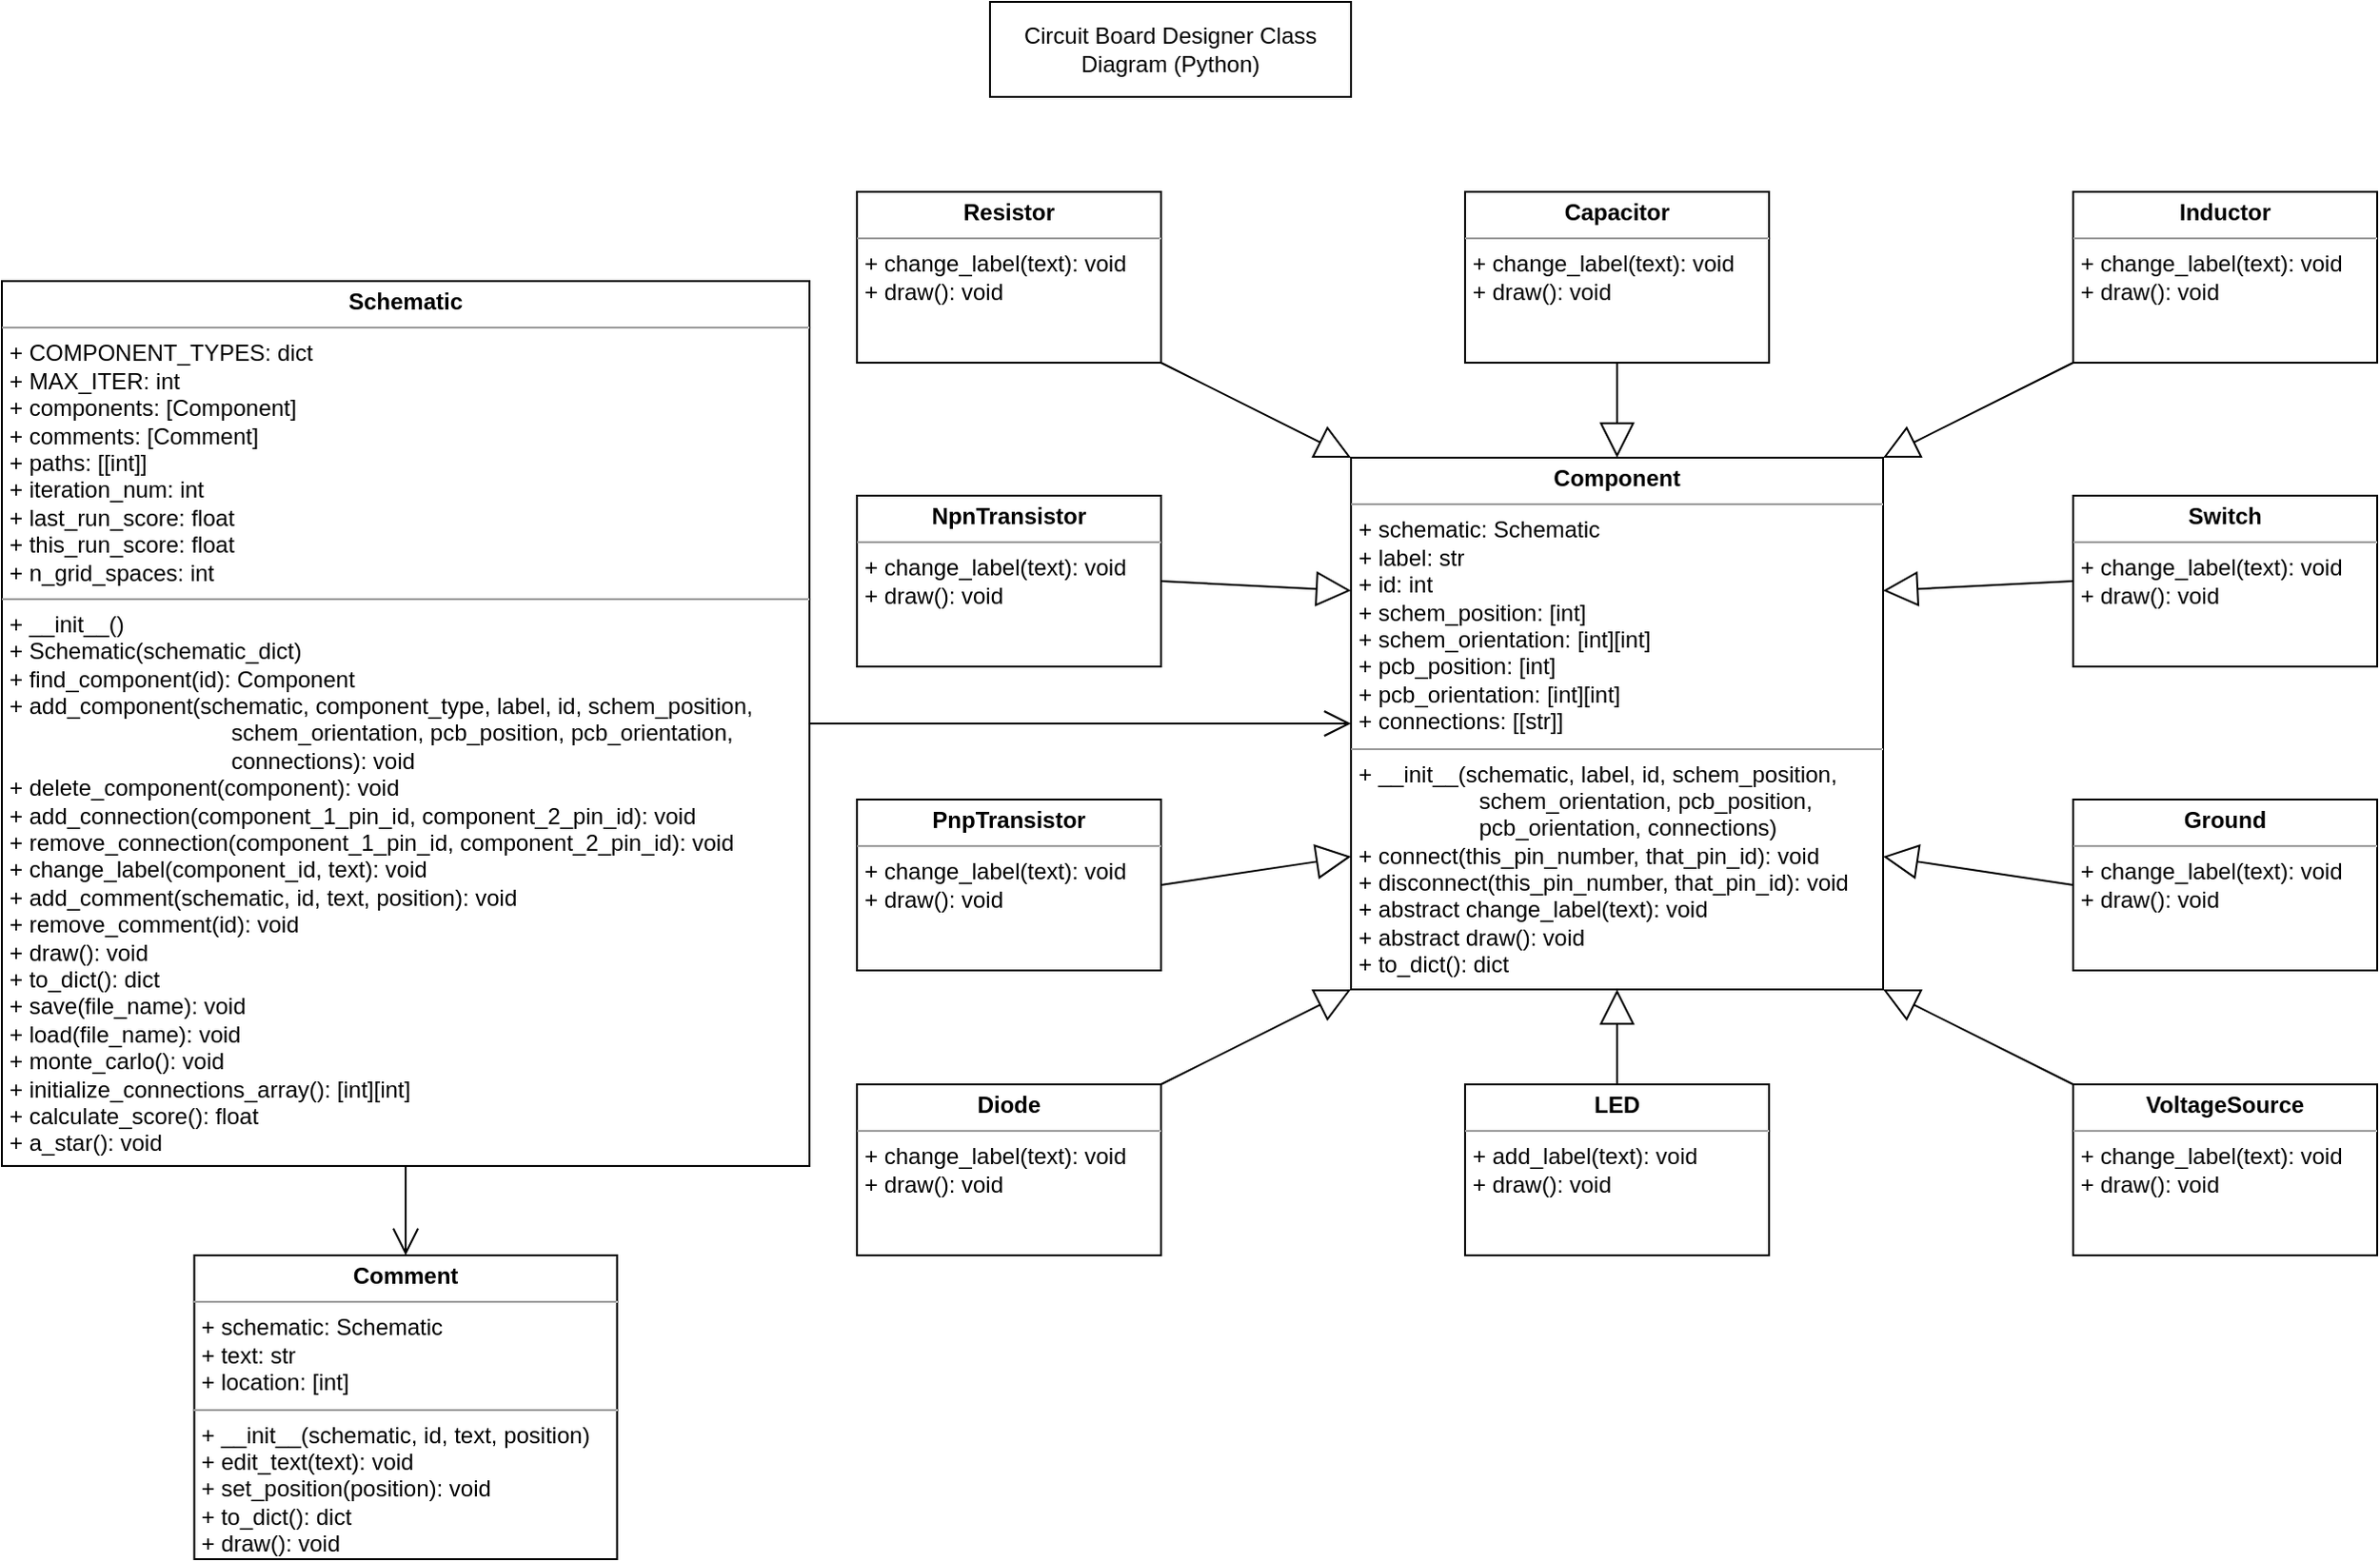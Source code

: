 <mxfile version="14.4.3" type="device"><diagram id="xsWnLA2NbZK4KlJk-8-H" name="Page-1"><mxGraphModel dx="-212" dy="786" grid="1" gridSize="10" guides="1" tooltips="1" connect="1" arrows="1" fold="1" page="1" pageScale="1" pageWidth="850" pageHeight="1100" math="0" shadow="0"><root><mxCell id="0"/><mxCell id="1" parent="0"/><mxCell id="S9mcAk_hW2MHrrXe7dgP-1" value="&lt;p style=&quot;margin: 0px ; margin-top: 4px ; text-align: center&quot;&gt;&lt;b&gt;Schematic&lt;/b&gt;&lt;/p&gt;&lt;hr size=&quot;1&quot;&gt;&lt;p style=&quot;margin: 0px ; margin-left: 4px&quot;&gt;+ COMPONENT_TYPES: dict&lt;br&gt;&lt;/p&gt;&lt;p style=&quot;margin: 0px ; margin-left: 4px&quot;&gt;+ MAX_ITER: int&lt;br&gt;&lt;/p&gt;&lt;p style=&quot;margin: 0px ; margin-left: 4px&quot;&gt;+ components: [Component]&lt;/p&gt;&lt;p style=&quot;margin: 0px ; margin-left: 4px&quot;&gt;+ comments: [Comment]&lt;/p&gt;&lt;p style=&quot;margin: 0px ; margin-left: 4px&quot;&gt;+ paths: [[int]]&lt;/p&gt;&lt;p style=&quot;margin: 0px ; margin-left: 4px&quot;&gt;+ iteration_num: int&lt;/p&gt;&lt;p style=&quot;margin: 0px ; margin-left: 4px&quot;&gt;+ last_run_score: float&lt;/p&gt;&lt;p style=&quot;margin: 0px ; margin-left: 4px&quot;&gt;+ this_run_score: float&lt;/p&gt;&lt;p style=&quot;margin: 0px ; margin-left: 4px&quot;&gt;+ n_grid_spaces: int&lt;br&gt;&lt;/p&gt;&lt;hr size=&quot;1&quot;&gt;&lt;p style=&quot;margin: 0px ; margin-left: 4px&quot;&gt;+ __init__()&lt;br&gt;&lt;/p&gt;&lt;p style=&quot;margin: 0px ; margin-left: 4px&quot;&gt;+ Schematic(schematic_dict)&lt;br&gt;&lt;/p&gt;&lt;p style=&quot;margin: 0px ; margin-left: 4px&quot;&gt;+ find_component(id): Component&lt;/p&gt;&lt;p style=&quot;margin: 0px ; margin-left: 4px&quot;&gt;+ add_component(schematic, component_type, label, id, schem_position,&lt;br&gt;&lt;/p&gt;&lt;p style=&quot;margin: 0px ; margin-left: 4px&quot;&gt;&amp;nbsp;&amp;nbsp;&amp;nbsp;&amp;nbsp;&amp;nbsp;&amp;nbsp;&amp;nbsp;&amp;nbsp;&amp;nbsp;&amp;nbsp;&amp;nbsp;&amp;nbsp;&amp;nbsp;&amp;nbsp;&amp;nbsp;&amp;nbsp;&amp;nbsp;&amp;nbsp;&amp;nbsp;&amp;nbsp;&amp;nbsp;&amp;nbsp;&amp;nbsp;&amp;nbsp;&amp;nbsp;&amp;nbsp;&amp;nbsp;&amp;nbsp;&amp;nbsp;&amp;nbsp;&amp;nbsp;&amp;nbsp;&amp;nbsp;&amp;nbsp; schem_orientation, pcb_position, pcb_orientation,&lt;/p&gt;&lt;p style=&quot;margin: 0px ; margin-left: 4px&quot;&gt;&amp;nbsp;&amp;nbsp;&amp;nbsp;&amp;nbsp;&amp;nbsp;&amp;nbsp;&amp;nbsp;&amp;nbsp;&amp;nbsp;&amp;nbsp;&amp;nbsp;&amp;nbsp;&amp;nbsp;&amp;nbsp;&amp;nbsp;&amp;nbsp;&amp;nbsp;&amp;nbsp;&amp;nbsp;&amp;nbsp;&amp;nbsp;&amp;nbsp;&amp;nbsp;&amp;nbsp;&amp;nbsp;&amp;nbsp;&amp;nbsp;&amp;nbsp;&amp;nbsp;&amp;nbsp;&amp;nbsp;&amp;nbsp;&amp;nbsp;&amp;nbsp; connections): void&lt;/p&gt;&lt;p style=&quot;margin: 0px ; margin-left: 4px&quot;&gt;+ delete_component(component): void&lt;/p&gt;&lt;p style=&quot;margin: 0px ; margin-left: 4px&quot;&gt;+ add_connection(component_1_pin_id, component_2_pin_id): void&lt;/p&gt;&lt;p style=&quot;margin: 0px ; margin-left: 4px&quot;&gt;+ remove_connection(component_1_pin_id, component_2_pin_id): void&lt;/p&gt;&lt;p style=&quot;margin: 0px ; margin-left: 4px&quot;&gt;+ change_label(component_id, text): void&lt;/p&gt;&lt;p style=&quot;margin: 0px ; margin-left: 4px&quot;&gt;+ add_comment(schematic, id, text, position): void&lt;/p&gt;&lt;p style=&quot;margin: 0px ; margin-left: 4px&quot;&gt;+ remove_comment(id): void&lt;/p&gt;&lt;p style=&quot;margin: 0px ; margin-left: 4px&quot;&gt;+ draw(): void&lt;/p&gt;&lt;p style=&quot;margin: 0px ; margin-left: 4px&quot;&gt;+ to_dict(): dict&lt;br&gt;&lt;/p&gt;&lt;p style=&quot;margin: 0px ; margin-left: 4px&quot;&gt;+ save(file_name): void&lt;/p&gt;&lt;p style=&quot;margin: 0px ; margin-left: 4px&quot;&gt;+ load(file_name): void&lt;/p&gt;&lt;p style=&quot;margin: 0px ; margin-left: 4px&quot;&gt;+ monte_carlo(): void&lt;/p&gt;&lt;p style=&quot;margin: 0px ; margin-left: 4px&quot;&gt;+ initialize_connections_array(): [int][int]&lt;br&gt;&lt;/p&gt;&lt;p style=&quot;margin: 0px ; margin-left: 4px&quot;&gt;+ calculate_score(): float&lt;br&gt;&lt;/p&gt;&lt;p style=&quot;margin: 0px ; margin-left: 4px&quot;&gt;+ a_star(): void&lt;/p&gt;" style="verticalAlign=top;align=left;overflow=fill;fontSize=12;fontFamily=Helvetica;html=1;" parent="1" vertex="1"><mxGeometry x="1880" y="237.03" width="425" height="465.94" as="geometry"/></mxCell><mxCell id="S9mcAk_hW2MHrrXe7dgP-2" value="&lt;p style=&quot;margin: 0px ; margin-top: 4px ; text-align: center&quot;&gt;&lt;b&gt;Component&lt;/b&gt;&lt;/p&gt;&lt;hr size=&quot;1&quot;&gt;&lt;p style=&quot;margin: 0px ; margin-left: 4px&quot;&gt;+ schematic: Schematic&lt;br&gt;&lt;/p&gt;&lt;p style=&quot;margin: 0px ; margin-left: 4px&quot;&gt;+ label: str&lt;/p&gt;&lt;p style=&quot;margin: 0px ; margin-left: 4px&quot;&gt;+ id: int&lt;/p&gt;&lt;p style=&quot;margin: 0px ; margin-left: 4px&quot;&gt;+ schem_position: [int]&lt;/p&gt;&lt;p style=&quot;margin: 0px ; margin-left: 4px&quot;&gt;+ schem_orientation: [int][int]&lt;/p&gt;&lt;p style=&quot;margin: 0px ; margin-left: 4px&quot;&gt;+ pcb_position: [int]&lt;/p&gt;&lt;p style=&quot;margin: 0px ; margin-left: 4px&quot;&gt;+ pcb_orientation: [int][int]&lt;/p&gt;&lt;p style=&quot;margin: 0px ; margin-left: 4px&quot;&gt;+ connections: [[str]]&lt;/p&gt;&lt;hr size=&quot;1&quot;&gt;&lt;p style=&quot;margin: 0px ; margin-left: 4px&quot;&gt;+ __init__(schematic, label, id, schem_position,&lt;/p&gt;&lt;p style=&quot;margin: 0px ; margin-left: 4px&quot;&gt;&amp;nbsp;&amp;nbsp;&amp;nbsp;&amp;nbsp;&amp;nbsp;&amp;nbsp;&amp;nbsp;&amp;nbsp;&amp;nbsp;&amp;nbsp;&amp;nbsp;&amp;nbsp;&amp;nbsp;&amp;nbsp;&amp;nbsp;&amp;nbsp;&amp;nbsp;&amp;nbsp; schem_orientation, pcb_position,&lt;/p&gt;&lt;p style=&quot;margin: 0px ; margin-left: 4px&quot;&gt;&amp;nbsp;&amp;nbsp;&amp;nbsp;&amp;nbsp;&amp;nbsp;&amp;nbsp;&amp;nbsp;&amp;nbsp;&amp;nbsp;&amp;nbsp;&amp;nbsp;&amp;nbsp;&amp;nbsp;&amp;nbsp;&amp;nbsp;&amp;nbsp;&amp;nbsp;&amp;nbsp; pcb_orientation, connections)&lt;br&gt;&lt;/p&gt;&lt;p style=&quot;margin: 0px ; margin-left: 4px&quot;&gt;+ connect(this_pin_number, that_pin_id): void&lt;/p&gt;&lt;p style=&quot;margin: 0px ; margin-left: 4px&quot;&gt;+ disconnect(this_pin_number, that_pin_id): void&lt;/p&gt;&lt;p style=&quot;margin: 0px ; margin-left: 4px&quot;&gt;+ abstract change_label(text): void&lt;/p&gt;&lt;p style=&quot;margin: 0px ; margin-left: 4px&quot;&gt;+ abstract draw(): void&lt;/p&gt;&lt;p style=&quot;margin: 0px ; margin-left: 4px&quot;&gt;+ to_dict(): dict&lt;br&gt;&lt;/p&gt;" style="verticalAlign=top;align=left;overflow=fill;fontSize=12;fontFamily=Helvetica;html=1;" parent="1" vertex="1"><mxGeometry x="2590" y="330" width="280" height="280" as="geometry"/></mxCell><mxCell id="S9mcAk_hW2MHrrXe7dgP-3" value="&lt;p style=&quot;margin: 0px ; margin-top: 4px ; text-align: center&quot;&gt;&lt;b&gt;Comment&lt;/b&gt;&lt;/p&gt;&lt;hr size=&quot;1&quot;&gt;&lt;p style=&quot;margin: 0px ; margin-left: 4px&quot;&gt;+ schematic: Schematic&lt;/p&gt;&lt;p style=&quot;margin: 0px ; margin-left: 4px&quot;&gt;+ text: str&lt;/p&gt;&lt;p style=&quot;margin: 0px ; margin-left: 4px&quot;&gt;+ location: [int]&lt;/p&gt;&lt;hr size=&quot;1&quot;&gt;&lt;p style=&quot;margin: 0px ; margin-left: 4px&quot;&gt;+ __init__(schematic, id, text, position)&lt;br&gt;&lt;/p&gt;&lt;p style=&quot;margin: 0px ; margin-left: 4px&quot;&gt;+ edit_text(text): void&lt;/p&gt;&lt;p style=&quot;margin: 0px ; margin-left: 4px&quot;&gt;+ set_position(position): void&lt;/p&gt;&lt;p style=&quot;margin: 0px ; margin-left: 4px&quot;&gt;+ to_dict(): dict&lt;br&gt;&lt;/p&gt;&lt;p style=&quot;margin: 0px ; margin-left: 4px&quot;&gt;+ draw(): void&lt;/p&gt;" style="verticalAlign=top;align=left;overflow=fill;fontSize=12;fontFamily=Helvetica;html=1;" parent="1" vertex="1"><mxGeometry x="1981.25" y="750" width="222.5" height="160" as="geometry"/></mxCell><mxCell id="S9mcAk_hW2MHrrXe7dgP-4" value="&lt;p style=&quot;margin: 0px ; margin-top: 4px ; text-align: center&quot;&gt;&lt;b&gt;Capacitor&lt;/b&gt;&lt;/p&gt;&lt;hr size=&quot;1&quot;&gt;&lt;p style=&quot;margin: 0px ; margin-left: 4px&quot;&gt;+ change_label(text): void&lt;/p&gt;&lt;p style=&quot;margin: 0px ; margin-left: 4px&quot;&gt;+ draw(): void&lt;/p&gt;" style="verticalAlign=top;align=left;overflow=fill;fontSize=12;fontFamily=Helvetica;html=1;" parent="1" vertex="1"><mxGeometry x="2650" y="190" width="160" height="90" as="geometry"/></mxCell><mxCell id="S9mcAk_hW2MHrrXe7dgP-5" value="&lt;p style=&quot;margin: 0px ; margin-top: 4px ; text-align: center&quot;&gt;&lt;b&gt;Resistor&lt;/b&gt;&lt;/p&gt;&lt;hr size=&quot;1&quot;&gt;&lt;p style=&quot;margin: 0px ; margin-left: 4px&quot;&gt;+ change_label(text): void&lt;/p&gt;&lt;p style=&quot;margin: 0px ; margin-left: 4px&quot;&gt;+ draw(): void&lt;/p&gt;" style="verticalAlign=top;align=left;overflow=fill;fontSize=12;fontFamily=Helvetica;html=1;" parent="1" vertex="1"><mxGeometry x="2330" y="190" width="160" height="90" as="geometry"/></mxCell><mxCell id="S9mcAk_hW2MHrrXe7dgP-6" value="&lt;p style=&quot;margin: 0px ; margin-top: 4px ; text-align: center&quot;&gt;&lt;b&gt;Inductor&lt;/b&gt;&lt;/p&gt;&lt;hr size=&quot;1&quot;&gt;&lt;p style=&quot;margin: 0px ; margin-left: 4px&quot;&gt;+ change_label(text): void&lt;/p&gt;&lt;p style=&quot;margin: 0px ; margin-left: 4px&quot;&gt;+ draw(): void&lt;/p&gt;" style="verticalAlign=top;align=left;overflow=fill;fontSize=12;fontFamily=Helvetica;html=1;" parent="1" vertex="1"><mxGeometry x="2970" y="190" width="160" height="90" as="geometry"/></mxCell><mxCell id="S9mcAk_hW2MHrrXe7dgP-7" value="&lt;p style=&quot;margin: 0px ; margin-top: 4px ; text-align: center&quot;&gt;&lt;b&gt;NpnTransistor&lt;/b&gt;&lt;/p&gt;&lt;hr size=&quot;1&quot;&gt;&lt;p style=&quot;margin: 0px ; margin-left: 4px&quot;&gt;+ change_label(text): void&lt;/p&gt;&lt;p style=&quot;margin: 0px ; margin-left: 4px&quot;&gt;+ draw(): void&lt;/p&gt;" style="verticalAlign=top;align=left;overflow=fill;fontSize=12;fontFamily=Helvetica;html=1;" parent="1" vertex="1"><mxGeometry x="2330" y="350" width="160" height="90" as="geometry"/></mxCell><mxCell id="S9mcAk_hW2MHrrXe7dgP-8" value="&lt;p style=&quot;margin: 0px ; margin-top: 4px ; text-align: center&quot;&gt;&lt;b&gt;PnpTransistor&lt;/b&gt;&lt;/p&gt;&lt;hr size=&quot;1&quot;&gt;&lt;p style=&quot;margin: 0px ; margin-left: 4px&quot;&gt;+ change_label(text): void&lt;/p&gt;&lt;p style=&quot;margin: 0px ; margin-left: 4px&quot;&gt;+ draw(): void&lt;/p&gt;" style="verticalAlign=top;align=left;overflow=fill;fontSize=12;fontFamily=Helvetica;html=1;" parent="1" vertex="1"><mxGeometry x="2330" y="510" width="160" height="90" as="geometry"/></mxCell><mxCell id="S9mcAk_hW2MHrrXe7dgP-9" value="&lt;p style=&quot;margin: 0px ; margin-top: 4px ; text-align: center&quot;&gt;&lt;b&gt;Switch&lt;/b&gt;&lt;/p&gt;&lt;hr size=&quot;1&quot;&gt;&lt;p style=&quot;margin: 0px ; margin-left: 4px&quot;&gt;+ change_label(text): void&lt;/p&gt;&lt;p style=&quot;margin: 0px ; margin-left: 4px&quot;&gt;+ draw(): void&lt;/p&gt;" style="verticalAlign=top;align=left;overflow=fill;fontSize=12;fontFamily=Helvetica;html=1;" parent="1" vertex="1"><mxGeometry x="2970" y="350" width="160" height="90" as="geometry"/></mxCell><mxCell id="S9mcAk_hW2MHrrXe7dgP-10" value="&lt;p style=&quot;margin: 0px ; margin-top: 4px ; text-align: center&quot;&gt;&lt;b&gt;Diode&lt;/b&gt;&lt;/p&gt;&lt;hr size=&quot;1&quot;&gt;&lt;p style=&quot;margin: 0px ; margin-left: 4px&quot;&gt;+ change_label(text): void&lt;/p&gt;&lt;p style=&quot;margin: 0px ; margin-left: 4px&quot;&gt;+ draw(): void&lt;/p&gt;" style="verticalAlign=top;align=left;overflow=fill;fontSize=12;fontFamily=Helvetica;html=1;" parent="1" vertex="1"><mxGeometry x="2330" y="660" width="160" height="90" as="geometry"/></mxCell><mxCell id="S9mcAk_hW2MHrrXe7dgP-11" value="&lt;p style=&quot;margin: 0px ; margin-top: 4px ; text-align: center&quot;&gt;&lt;b&gt;VoltageSource&lt;/b&gt;&lt;/p&gt;&lt;hr size=&quot;1&quot;&gt;&lt;p style=&quot;margin: 0px ; margin-left: 4px&quot;&gt;+ change_label(text): void&lt;/p&gt;&lt;p style=&quot;margin: 0px ; margin-left: 4px&quot;&gt;+ draw(): void&lt;/p&gt;" style="verticalAlign=top;align=left;overflow=fill;fontSize=12;fontFamily=Helvetica;html=1;" parent="1" vertex="1"><mxGeometry x="2970" y="660" width="160" height="90" as="geometry"/></mxCell><mxCell id="S9mcAk_hW2MHrrXe7dgP-12" value="&lt;p style=&quot;margin: 0px ; margin-top: 4px ; text-align: center&quot;&gt;&lt;b&gt;Ground&lt;/b&gt;&lt;/p&gt;&lt;hr size=&quot;1&quot;&gt;&lt;p style=&quot;margin: 0px ; margin-left: 4px&quot;&gt;+ change_label(text): void&lt;/p&gt;&lt;p style=&quot;margin: 0px ; margin-left: 4px&quot;&gt;+ draw(): void&lt;/p&gt;" style="verticalAlign=top;align=left;overflow=fill;fontSize=12;fontFamily=Helvetica;html=1;" parent="1" vertex="1"><mxGeometry x="2970" y="510" width="160" height="90" as="geometry"/></mxCell><mxCell id="S9mcAk_hW2MHrrXe7dgP-13" value="&lt;p style=&quot;margin: 0px ; margin-top: 4px ; text-align: center&quot;&gt;&lt;b&gt;LED&lt;/b&gt;&lt;/p&gt;&lt;hr size=&quot;1&quot;&gt;&lt;p style=&quot;margin: 0px ; margin-left: 4px&quot;&gt;+ add_label(text): void&lt;/p&gt;&lt;p style=&quot;margin: 0px ; margin-left: 4px&quot;&gt;+ draw(): void&lt;/p&gt;" style="verticalAlign=top;align=left;overflow=fill;fontSize=12;fontFamily=Helvetica;html=1;" parent="1" vertex="1"><mxGeometry x="2650" y="660" width="160" height="90" as="geometry"/></mxCell><mxCell id="S9mcAk_hW2MHrrXe7dgP-14" style="edgeStyle=orthogonalEdgeStyle;rounded=0;orthogonalLoop=1;jettySize=auto;html=1;exitX=0.5;exitY=1;exitDx=0;exitDy=0;" parent="1" source="S9mcAk_hW2MHrrXe7dgP-8" target="S9mcAk_hW2MHrrXe7dgP-8" edge="1"><mxGeometry relative="1" as="geometry"/></mxCell><mxCell id="S9mcAk_hW2MHrrXe7dgP-15" value="" style="endArrow=block;endSize=16;endFill=0;html=1;exitX=0.5;exitY=1;exitDx=0;exitDy=0;" parent="1" source="S9mcAk_hW2MHrrXe7dgP-4" target="S9mcAk_hW2MHrrXe7dgP-2" edge="1"><mxGeometry width="160" relative="1" as="geometry"><mxPoint x="2920" y="370" as="sourcePoint"/><mxPoint x="3080" y="370" as="targetPoint"/></mxGeometry></mxCell><mxCell id="S9mcAk_hW2MHrrXe7dgP-16" value="" style="endArrow=block;endSize=16;endFill=0;html=1;exitX=0;exitY=1;exitDx=0;exitDy=0;entryX=1;entryY=0;entryDx=0;entryDy=0;" parent="1" source="S9mcAk_hW2MHrrXe7dgP-6" target="S9mcAk_hW2MHrrXe7dgP-2" edge="1"><mxGeometry width="160" relative="1" as="geometry"><mxPoint x="2820" y="300" as="sourcePoint"/><mxPoint x="2980" y="300" as="targetPoint"/></mxGeometry></mxCell><mxCell id="S9mcAk_hW2MHrrXe7dgP-17" value="" style="endArrow=block;endSize=16;endFill=0;html=1;exitX=0;exitY=0.5;exitDx=0;exitDy=0;entryX=1;entryY=0.25;entryDx=0;entryDy=0;" parent="1" source="S9mcAk_hW2MHrrXe7dgP-9" target="S9mcAk_hW2MHrrXe7dgP-2" edge="1"><mxGeometry width="160" relative="1" as="geometry"><mxPoint x="2920" y="370" as="sourcePoint"/><mxPoint x="3080" y="370" as="targetPoint"/></mxGeometry></mxCell><mxCell id="S9mcAk_hW2MHrrXe7dgP-18" value="" style="endArrow=block;endSize=16;endFill=0;html=1;exitX=0;exitY=0.5;exitDx=0;exitDy=0;entryX=1;entryY=0.75;entryDx=0;entryDy=0;" parent="1" source="S9mcAk_hW2MHrrXe7dgP-12" target="S9mcAk_hW2MHrrXe7dgP-2" edge="1"><mxGeometry width="160" relative="1" as="geometry"><mxPoint x="2920" y="370" as="sourcePoint"/><mxPoint x="3080" y="370" as="targetPoint"/></mxGeometry></mxCell><mxCell id="S9mcAk_hW2MHrrXe7dgP-19" value="" style="endArrow=block;endSize=16;endFill=0;html=1;exitX=0;exitY=0;exitDx=0;exitDy=0;entryX=1;entryY=1;entryDx=0;entryDy=0;" parent="1" source="S9mcAk_hW2MHrrXe7dgP-11" target="S9mcAk_hW2MHrrXe7dgP-2" edge="1"><mxGeometry width="160" relative="1" as="geometry"><mxPoint x="2920" y="370" as="sourcePoint"/><mxPoint x="3080" y="370" as="targetPoint"/></mxGeometry></mxCell><mxCell id="S9mcAk_hW2MHrrXe7dgP-20" value="" style="endArrow=block;endSize=16;endFill=0;html=1;exitX=0.5;exitY=0;exitDx=0;exitDy=0;entryX=0.5;entryY=1;entryDx=0;entryDy=0;" parent="1" source="S9mcAk_hW2MHrrXe7dgP-13" target="S9mcAk_hW2MHrrXe7dgP-2" edge="1"><mxGeometry width="160" relative="1" as="geometry"><mxPoint x="2920" y="530" as="sourcePoint"/><mxPoint x="3080" y="530" as="targetPoint"/></mxGeometry></mxCell><mxCell id="S9mcAk_hW2MHrrXe7dgP-21" value="" style="endArrow=block;endSize=16;endFill=0;html=1;exitX=1;exitY=0;exitDx=0;exitDy=0;entryX=0;entryY=1;entryDx=0;entryDy=0;" parent="1" source="S9mcAk_hW2MHrrXe7dgP-10" target="S9mcAk_hW2MHrrXe7dgP-2" edge="1"><mxGeometry width="160" relative="1" as="geometry"><mxPoint x="2880" y="530" as="sourcePoint"/><mxPoint x="3040" y="530" as="targetPoint"/></mxGeometry></mxCell><mxCell id="S9mcAk_hW2MHrrXe7dgP-22" value="" style="endArrow=block;endSize=16;endFill=0;html=1;exitX=1;exitY=0.5;exitDx=0;exitDy=0;entryX=0;entryY=0.75;entryDx=0;entryDy=0;" parent="1" source="S9mcAk_hW2MHrrXe7dgP-8" target="S9mcAk_hW2MHrrXe7dgP-2" edge="1"><mxGeometry width="160" relative="1" as="geometry"><mxPoint x="2880" y="530" as="sourcePoint"/><mxPoint x="3040" y="530" as="targetPoint"/></mxGeometry></mxCell><mxCell id="S9mcAk_hW2MHrrXe7dgP-23" value="" style="endArrow=block;endSize=16;endFill=0;html=1;exitX=1;exitY=0.5;exitDx=0;exitDy=0;entryX=0;entryY=0.25;entryDx=0;entryDy=0;" parent="1" source="S9mcAk_hW2MHrrXe7dgP-7" target="S9mcAk_hW2MHrrXe7dgP-2" edge="1"><mxGeometry width="160" relative="1" as="geometry"><mxPoint x="2880" y="530" as="sourcePoint"/><mxPoint x="3040" y="530" as="targetPoint"/></mxGeometry></mxCell><mxCell id="S9mcAk_hW2MHrrXe7dgP-24" value="" style="endArrow=block;endSize=16;endFill=0;html=1;exitX=1;exitY=1;exitDx=0;exitDy=0;entryX=0;entryY=0;entryDx=0;entryDy=0;" parent="1" source="S9mcAk_hW2MHrrXe7dgP-5" target="S9mcAk_hW2MHrrXe7dgP-2" edge="1"><mxGeometry width="160" relative="1" as="geometry"><mxPoint x="2880" y="440" as="sourcePoint"/><mxPoint x="3040" y="440" as="targetPoint"/></mxGeometry></mxCell><mxCell id="S9mcAk_hW2MHrrXe7dgP-25" value="" style="endArrow=open;endFill=1;endSize=12;html=1;" parent="1" source="S9mcAk_hW2MHrrXe7dgP-1" target="S9mcAk_hW2MHrrXe7dgP-3" edge="1"><mxGeometry width="160" relative="1" as="geometry"><mxPoint x="2295" y="347.5" as="sourcePoint"/><mxPoint x="2455" y="347.5" as="targetPoint"/></mxGeometry></mxCell><mxCell id="S9mcAk_hW2MHrrXe7dgP-26" value="" style="endArrow=open;endFill=1;endSize=12;html=1;exitX=1;exitY=0.5;exitDx=0;exitDy=0;entryX=0;entryY=0.5;entryDx=0;entryDy=0;" parent="1" source="S9mcAk_hW2MHrrXe7dgP-1" target="S9mcAk_hW2MHrrXe7dgP-2" edge="1"><mxGeometry width="160" relative="1" as="geometry"><mxPoint x="2590" y="450" as="sourcePoint"/><mxPoint x="2540" y="460" as="targetPoint"/></mxGeometry></mxCell><mxCell id="S9mcAk_hW2MHrrXe7dgP-27" value="Circuit Board Designer Class Diagram (Python)" style="rounded=0;whiteSpace=wrap;html=1;" parent="1" vertex="1"><mxGeometry x="2400" y="90" width="190" height="50" as="geometry"/></mxCell></root></mxGraphModel></diagram></mxfile>